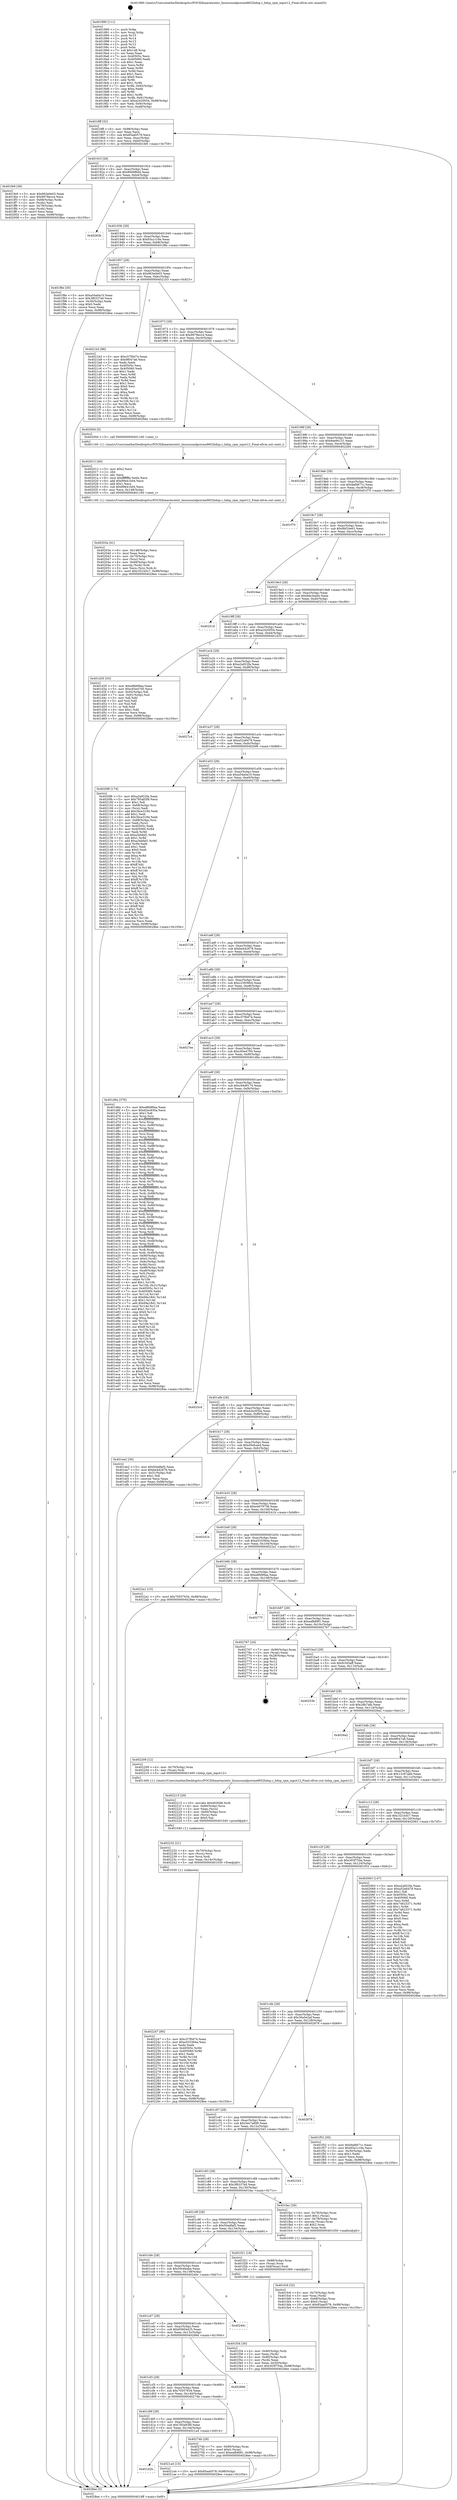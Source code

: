 digraph "0x401890" {
  label = "0x401890 (/mnt/c/Users/mathe/Desktop/tcc/POCII/binaries/extr_linuxsoundpcirme9652hdsp.c_hdsp_rpm_input12_Final-ollvm.out::main(0))"
  labelloc = "t"
  node[shape=record]

  Entry [label="",width=0.3,height=0.3,shape=circle,fillcolor=black,style=filled]
  "0x4018ff" [label="{
     0x4018ff [32]\l
     | [instrs]\l
     &nbsp;&nbsp;0x4018ff \<+6\>: mov -0x98(%rbp),%eax\l
     &nbsp;&nbsp;0x401905 \<+2\>: mov %eax,%ecx\l
     &nbsp;&nbsp;0x401907 \<+6\>: sub $0x85aa0578,%ecx\l
     &nbsp;&nbsp;0x40190d \<+6\>: mov %eax,-0xac(%rbp)\l
     &nbsp;&nbsp;0x401913 \<+6\>: mov %ecx,-0xb0(%rbp)\l
     &nbsp;&nbsp;0x401919 \<+6\>: je 0000000000401fe9 \<main+0x759\>\l
  }"]
  "0x401fe9" [label="{
     0x401fe9 [36]\l
     | [instrs]\l
     &nbsp;&nbsp;0x401fe9 \<+5\>: mov $0x963e0e03,%eax\l
     &nbsp;&nbsp;0x401fee \<+5\>: mov $0x9978ecc4,%ecx\l
     &nbsp;&nbsp;0x401ff3 \<+4\>: mov -0x68(%rbp),%rdx\l
     &nbsp;&nbsp;0x401ff7 \<+2\>: mov (%rdx),%esi\l
     &nbsp;&nbsp;0x401ff9 \<+4\>: mov -0x78(%rbp),%rdx\l
     &nbsp;&nbsp;0x401ffd \<+2\>: cmp (%rdx),%esi\l
     &nbsp;&nbsp;0x401fff \<+3\>: cmovl %ecx,%eax\l
     &nbsp;&nbsp;0x402002 \<+6\>: mov %eax,-0x98(%rbp)\l
     &nbsp;&nbsp;0x402008 \<+5\>: jmp 00000000004028ee \<main+0x105e\>\l
  }"]
  "0x40191f" [label="{
     0x40191f [28]\l
     | [instrs]\l
     &nbsp;&nbsp;0x40191f \<+5\>: jmp 0000000000401924 \<main+0x94\>\l
     &nbsp;&nbsp;0x401924 \<+6\>: mov -0xac(%rbp),%eax\l
     &nbsp;&nbsp;0x40192a \<+5\>: sub $0x8949f6d4,%eax\l
     &nbsp;&nbsp;0x40192f \<+6\>: mov %eax,-0xb4(%rbp)\l
     &nbsp;&nbsp;0x401935 \<+6\>: je 000000000040283b \<main+0xfab\>\l
  }"]
  Exit [label="",width=0.3,height=0.3,shape=circle,fillcolor=black,style=filled,peripheries=2]
  "0x40283b" [label="{
     0x40283b\l
  }", style=dashed]
  "0x40193b" [label="{
     0x40193b [28]\l
     | [instrs]\l
     &nbsp;&nbsp;0x40193b \<+5\>: jmp 0000000000401940 \<main+0xb0\>\l
     &nbsp;&nbsp;0x401940 \<+6\>: mov -0xac(%rbp),%eax\l
     &nbsp;&nbsp;0x401946 \<+5\>: sub $0x93a1c16e,%eax\l
     &nbsp;&nbsp;0x40194b \<+6\>: mov %eax,-0xb8(%rbp)\l
     &nbsp;&nbsp;0x401951 \<+6\>: je 0000000000401f8e \<main+0x6fe\>\l
  }"]
  "0x402247" [label="{
     0x402247 [90]\l
     | [instrs]\l
     &nbsp;&nbsp;0x402247 \<+5\>: mov $0xc57f0d74,%eax\l
     &nbsp;&nbsp;0x40224c \<+5\>: mov $0xe533364a,%esi\l
     &nbsp;&nbsp;0x402251 \<+2\>: xor %edx,%edx\l
     &nbsp;&nbsp;0x402253 \<+8\>: mov 0x40505c,%r8d\l
     &nbsp;&nbsp;0x40225b \<+8\>: mov 0x405060,%r9d\l
     &nbsp;&nbsp;0x402263 \<+3\>: sub $0x1,%edx\l
     &nbsp;&nbsp;0x402266 \<+3\>: mov %r8d,%r10d\l
     &nbsp;&nbsp;0x402269 \<+3\>: add %edx,%r10d\l
     &nbsp;&nbsp;0x40226c \<+4\>: imul %r10d,%r8d\l
     &nbsp;&nbsp;0x402270 \<+4\>: and $0x1,%r8d\l
     &nbsp;&nbsp;0x402274 \<+4\>: cmp $0x0,%r8d\l
     &nbsp;&nbsp;0x402278 \<+4\>: sete %r11b\l
     &nbsp;&nbsp;0x40227c \<+4\>: cmp $0xa,%r9d\l
     &nbsp;&nbsp;0x402280 \<+3\>: setl %bl\l
     &nbsp;&nbsp;0x402283 \<+3\>: mov %r11b,%r14b\l
     &nbsp;&nbsp;0x402286 \<+3\>: and %bl,%r14b\l
     &nbsp;&nbsp;0x402289 \<+3\>: xor %bl,%r11b\l
     &nbsp;&nbsp;0x40228c \<+3\>: or %r11b,%r14b\l
     &nbsp;&nbsp;0x40228f \<+4\>: test $0x1,%r14b\l
     &nbsp;&nbsp;0x402293 \<+3\>: cmovne %esi,%eax\l
     &nbsp;&nbsp;0x402296 \<+6\>: mov %eax,-0x98(%rbp)\l
     &nbsp;&nbsp;0x40229c \<+5\>: jmp 00000000004028ee \<main+0x105e\>\l
  }"]
  "0x401f8e" [label="{
     0x401f8e [30]\l
     | [instrs]\l
     &nbsp;&nbsp;0x401f8e \<+5\>: mov $0xa54a0a10,%eax\l
     &nbsp;&nbsp;0x401f93 \<+5\>: mov $0x3f6337a0,%ecx\l
     &nbsp;&nbsp;0x401f98 \<+3\>: mov -0x30(%rbp),%edx\l
     &nbsp;&nbsp;0x401f9b \<+3\>: cmp $0x0,%edx\l
     &nbsp;&nbsp;0x401f9e \<+3\>: cmove %ecx,%eax\l
     &nbsp;&nbsp;0x401fa1 \<+6\>: mov %eax,-0x98(%rbp)\l
     &nbsp;&nbsp;0x401fa7 \<+5\>: jmp 00000000004028ee \<main+0x105e\>\l
  }"]
  "0x401957" [label="{
     0x401957 [28]\l
     | [instrs]\l
     &nbsp;&nbsp;0x401957 \<+5\>: jmp 000000000040195c \<main+0xcc\>\l
     &nbsp;&nbsp;0x40195c \<+6\>: mov -0xac(%rbp),%eax\l
     &nbsp;&nbsp;0x401962 \<+5\>: sub $0x963e0e03,%eax\l
     &nbsp;&nbsp;0x401967 \<+6\>: mov %eax,-0xbc(%rbp)\l
     &nbsp;&nbsp;0x40196d \<+6\>: je 00000000004021b3 \<main+0x923\>\l
  }"]
  "0x402232" [label="{
     0x402232 [21]\l
     | [instrs]\l
     &nbsp;&nbsp;0x402232 \<+4\>: mov -0x70(%rbp),%rcx\l
     &nbsp;&nbsp;0x402236 \<+3\>: mov (%rcx),%rcx\l
     &nbsp;&nbsp;0x402239 \<+3\>: mov %rcx,%rdi\l
     &nbsp;&nbsp;0x40223c \<+6\>: mov %eax,-0x14c(%rbp)\l
     &nbsp;&nbsp;0x402242 \<+5\>: call 0000000000401030 \<free@plt\>\l
     | [calls]\l
     &nbsp;&nbsp;0x401030 \{1\} (unknown)\l
  }"]
  "0x4021b3" [label="{
     0x4021b3 [86]\l
     | [instrs]\l
     &nbsp;&nbsp;0x4021b3 \<+5\>: mov $0xc57f0d74,%eax\l
     &nbsp;&nbsp;0x4021b8 \<+5\>: mov $0x9f047a6,%ecx\l
     &nbsp;&nbsp;0x4021bd \<+2\>: xor %edx,%edx\l
     &nbsp;&nbsp;0x4021bf \<+7\>: mov 0x40505c,%esi\l
     &nbsp;&nbsp;0x4021c6 \<+7\>: mov 0x405060,%edi\l
     &nbsp;&nbsp;0x4021cd \<+3\>: sub $0x1,%edx\l
     &nbsp;&nbsp;0x4021d0 \<+3\>: mov %esi,%r8d\l
     &nbsp;&nbsp;0x4021d3 \<+3\>: add %edx,%r8d\l
     &nbsp;&nbsp;0x4021d6 \<+4\>: imul %r8d,%esi\l
     &nbsp;&nbsp;0x4021da \<+3\>: and $0x1,%esi\l
     &nbsp;&nbsp;0x4021dd \<+3\>: cmp $0x0,%esi\l
     &nbsp;&nbsp;0x4021e0 \<+4\>: sete %r9b\l
     &nbsp;&nbsp;0x4021e4 \<+3\>: cmp $0xa,%edi\l
     &nbsp;&nbsp;0x4021e7 \<+4\>: setl %r10b\l
     &nbsp;&nbsp;0x4021eb \<+3\>: mov %r9b,%r11b\l
     &nbsp;&nbsp;0x4021ee \<+3\>: and %r10b,%r11b\l
     &nbsp;&nbsp;0x4021f1 \<+3\>: xor %r10b,%r9b\l
     &nbsp;&nbsp;0x4021f4 \<+3\>: or %r9b,%r11b\l
     &nbsp;&nbsp;0x4021f7 \<+4\>: test $0x1,%r11b\l
     &nbsp;&nbsp;0x4021fb \<+3\>: cmovne %ecx,%eax\l
     &nbsp;&nbsp;0x4021fe \<+6\>: mov %eax,-0x98(%rbp)\l
     &nbsp;&nbsp;0x402204 \<+5\>: jmp 00000000004028ee \<main+0x105e\>\l
  }"]
  "0x401973" [label="{
     0x401973 [28]\l
     | [instrs]\l
     &nbsp;&nbsp;0x401973 \<+5\>: jmp 0000000000401978 \<main+0xe8\>\l
     &nbsp;&nbsp;0x401978 \<+6\>: mov -0xac(%rbp),%eax\l
     &nbsp;&nbsp;0x40197e \<+5\>: sub $0x9978ecc4,%eax\l
     &nbsp;&nbsp;0x401983 \<+6\>: mov %eax,-0xc0(%rbp)\l
     &nbsp;&nbsp;0x401989 \<+6\>: je 000000000040200d \<main+0x77d\>\l
  }"]
  "0x402215" [label="{
     0x402215 [29]\l
     | [instrs]\l
     &nbsp;&nbsp;0x402215 \<+10\>: movabs $0x4030d6,%rdi\l
     &nbsp;&nbsp;0x40221f \<+4\>: mov -0x60(%rbp),%rcx\l
     &nbsp;&nbsp;0x402223 \<+2\>: mov %eax,(%rcx)\l
     &nbsp;&nbsp;0x402225 \<+4\>: mov -0x60(%rbp),%rcx\l
     &nbsp;&nbsp;0x402229 \<+2\>: mov (%rcx),%esi\l
     &nbsp;&nbsp;0x40222b \<+2\>: mov $0x0,%al\l
     &nbsp;&nbsp;0x40222d \<+5\>: call 0000000000401040 \<printf@plt\>\l
     | [calls]\l
     &nbsp;&nbsp;0x401040 \{1\} (unknown)\l
  }"]
  "0x40200d" [label="{
     0x40200d [5]\l
     | [instrs]\l
     &nbsp;&nbsp;0x40200d \<+5\>: call 0000000000401160 \<next_i\>\l
     | [calls]\l
     &nbsp;&nbsp;0x401160 \{1\} (/mnt/c/Users/mathe/Desktop/tcc/POCII/binaries/extr_linuxsoundpcirme9652hdsp.c_hdsp_rpm_input12_Final-ollvm.out::next_i)\l
  }"]
  "0x40198f" [label="{
     0x40198f [28]\l
     | [instrs]\l
     &nbsp;&nbsp;0x40198f \<+5\>: jmp 0000000000401994 \<main+0x104\>\l
     &nbsp;&nbsp;0x401994 \<+6\>: mov -0xac(%rbp),%eax\l
     &nbsp;&nbsp;0x40199a \<+5\>: sub $0x9ae94131,%eax\l
     &nbsp;&nbsp;0x40199f \<+6\>: mov %eax,-0xc4(%rbp)\l
     &nbsp;&nbsp;0x4019a5 \<+6\>: je 00000000004022b0 \<main+0xa20\>\l
  }"]
  "0x401d2b" [label="{
     0x401d2b\l
  }", style=dashed]
  "0x4022b0" [label="{
     0x4022b0\l
  }", style=dashed]
  "0x4019ab" [label="{
     0x4019ab [28]\l
     | [instrs]\l
     &nbsp;&nbsp;0x4019ab \<+5\>: jmp 00000000004019b0 \<main+0x120\>\l
     &nbsp;&nbsp;0x4019b0 \<+6\>: mov -0xac(%rbp),%eax\l
     &nbsp;&nbsp;0x4019b6 \<+5\>: sub $0x9afd671c,%eax\l
     &nbsp;&nbsp;0x4019bb \<+6\>: mov %eax,-0xc8(%rbp)\l
     &nbsp;&nbsp;0x4019c1 \<+6\>: je 0000000000401f70 \<main+0x6e0\>\l
  }"]
  "0x4021a4" [label="{
     0x4021a4 [15]\l
     | [instrs]\l
     &nbsp;&nbsp;0x4021a4 \<+10\>: movl $0x85aa0578,-0x98(%rbp)\l
     &nbsp;&nbsp;0x4021ae \<+5\>: jmp 00000000004028ee \<main+0x105e\>\l
  }"]
  "0x401f70" [label="{
     0x401f70\l
  }", style=dashed]
  "0x4019c7" [label="{
     0x4019c7 [28]\l
     | [instrs]\l
     &nbsp;&nbsp;0x4019c7 \<+5\>: jmp 00000000004019cc \<main+0x13c\>\l
     &nbsp;&nbsp;0x4019cc \<+6\>: mov -0xac(%rbp),%eax\l
     &nbsp;&nbsp;0x4019d2 \<+5\>: sub $0x9bf1be61,%eax\l
     &nbsp;&nbsp;0x4019d7 \<+6\>: mov %eax,-0xcc(%rbp)\l
     &nbsp;&nbsp;0x4019dd \<+6\>: je 00000000004024ae \<main+0xc1e\>\l
  }"]
  "0x401d0f" [label="{
     0x401d0f [28]\l
     | [instrs]\l
     &nbsp;&nbsp;0x401d0f \<+5\>: jmp 0000000000401d14 \<main+0x484\>\l
     &nbsp;&nbsp;0x401d14 \<+6\>: mov -0xac(%rbp),%eax\l
     &nbsp;&nbsp;0x401d1a \<+5\>: sub $0x785a83f9,%eax\l
     &nbsp;&nbsp;0x401d1f \<+6\>: mov %eax,-0x144(%rbp)\l
     &nbsp;&nbsp;0x401d25 \<+6\>: je 00000000004021a4 \<main+0x914\>\l
  }"]
  "0x4024ae" [label="{
     0x4024ae\l
  }", style=dashed]
  "0x4019e3" [label="{
     0x4019e3 [28]\l
     | [instrs]\l
     &nbsp;&nbsp;0x4019e3 \<+5\>: jmp 00000000004019e8 \<main+0x158\>\l
     &nbsp;&nbsp;0x4019e8 \<+6\>: mov -0xac(%rbp),%eax\l
     &nbsp;&nbsp;0x4019ee \<+5\>: sub $0x9de3ea0e,%eax\l
     &nbsp;&nbsp;0x4019f3 \<+6\>: mov %eax,-0xd0(%rbp)\l
     &nbsp;&nbsp;0x4019f9 \<+6\>: je 000000000040251d \<main+0xc8d\>\l
  }"]
  "0x40274b" [label="{
     0x40274b [28]\l
     | [instrs]\l
     &nbsp;&nbsp;0x40274b \<+7\>: mov -0x90(%rbp),%rax\l
     &nbsp;&nbsp;0x402752 \<+6\>: movl $0x0,(%rax)\l
     &nbsp;&nbsp;0x402758 \<+10\>: movl $0xeafb89f1,-0x98(%rbp)\l
     &nbsp;&nbsp;0x402762 \<+5\>: jmp 00000000004028ee \<main+0x105e\>\l
  }"]
  "0x40251d" [label="{
     0x40251d\l
  }", style=dashed]
  "0x4019ff" [label="{
     0x4019ff [28]\l
     | [instrs]\l
     &nbsp;&nbsp;0x4019ff \<+5\>: jmp 0000000000401a04 \<main+0x174\>\l
     &nbsp;&nbsp;0x401a04 \<+6\>: mov -0xac(%rbp),%eax\l
     &nbsp;&nbsp;0x401a0a \<+5\>: sub $0xa2420054,%eax\l
     &nbsp;&nbsp;0x401a0f \<+6\>: mov %eax,-0xd4(%rbp)\l
     &nbsp;&nbsp;0x401a15 \<+6\>: je 0000000000401d35 \<main+0x4a5\>\l
  }"]
  "0x401cf3" [label="{
     0x401cf3 [28]\l
     | [instrs]\l
     &nbsp;&nbsp;0x401cf3 \<+5\>: jmp 0000000000401cf8 \<main+0x468\>\l
     &nbsp;&nbsp;0x401cf8 \<+6\>: mov -0xac(%rbp),%eax\l
     &nbsp;&nbsp;0x401cfe \<+5\>: sub $0x70557634,%eax\l
     &nbsp;&nbsp;0x401d03 \<+6\>: mov %eax,-0x140(%rbp)\l
     &nbsp;&nbsp;0x401d09 \<+6\>: je 000000000040274b \<main+0xebb\>\l
  }"]
  "0x401d35" [label="{
     0x401d35 [53]\l
     | [instrs]\l
     &nbsp;&nbsp;0x401d35 \<+5\>: mov $0xe8fd99aa,%eax\l
     &nbsp;&nbsp;0x401d3a \<+5\>: mov $0xc65e4700,%ecx\l
     &nbsp;&nbsp;0x401d3f \<+6\>: mov -0x92(%rbp),%dl\l
     &nbsp;&nbsp;0x401d45 \<+7\>: mov -0x91(%rbp),%sil\l
     &nbsp;&nbsp;0x401d4c \<+3\>: mov %dl,%dil\l
     &nbsp;&nbsp;0x401d4f \<+3\>: and %sil,%dil\l
     &nbsp;&nbsp;0x401d52 \<+3\>: xor %sil,%dl\l
     &nbsp;&nbsp;0x401d55 \<+3\>: or %dl,%dil\l
     &nbsp;&nbsp;0x401d58 \<+4\>: test $0x1,%dil\l
     &nbsp;&nbsp;0x401d5c \<+3\>: cmovne %ecx,%eax\l
     &nbsp;&nbsp;0x401d5f \<+6\>: mov %eax,-0x98(%rbp)\l
     &nbsp;&nbsp;0x401d65 \<+5\>: jmp 00000000004028ee \<main+0x105e\>\l
  }"]
  "0x401a1b" [label="{
     0x401a1b [28]\l
     | [instrs]\l
     &nbsp;&nbsp;0x401a1b \<+5\>: jmp 0000000000401a20 \<main+0x190\>\l
     &nbsp;&nbsp;0x401a20 \<+6\>: mov -0xac(%rbp),%eax\l
     &nbsp;&nbsp;0x401a26 \<+5\>: sub $0xa2a922fa,%eax\l
     &nbsp;&nbsp;0x401a2b \<+6\>: mov %eax,-0xd8(%rbp)\l
     &nbsp;&nbsp;0x401a31 \<+6\>: je 00000000004027c4 \<main+0xf34\>\l
  }"]
  "0x4028ee" [label="{
     0x4028ee [5]\l
     | [instrs]\l
     &nbsp;&nbsp;0x4028ee \<+5\>: jmp 00000000004018ff \<main+0x6f\>\l
  }"]
  "0x401890" [label="{
     0x401890 [111]\l
     | [instrs]\l
     &nbsp;&nbsp;0x401890 \<+1\>: push %rbp\l
     &nbsp;&nbsp;0x401891 \<+3\>: mov %rsp,%rbp\l
     &nbsp;&nbsp;0x401894 \<+2\>: push %r15\l
     &nbsp;&nbsp;0x401896 \<+2\>: push %r14\l
     &nbsp;&nbsp;0x401898 \<+2\>: push %r13\l
     &nbsp;&nbsp;0x40189a \<+2\>: push %r12\l
     &nbsp;&nbsp;0x40189c \<+1\>: push %rbx\l
     &nbsp;&nbsp;0x40189d \<+7\>: sub $0x148,%rsp\l
     &nbsp;&nbsp;0x4018a4 \<+2\>: xor %eax,%eax\l
     &nbsp;&nbsp;0x4018a6 \<+7\>: mov 0x40505c,%ecx\l
     &nbsp;&nbsp;0x4018ad \<+7\>: mov 0x405060,%edx\l
     &nbsp;&nbsp;0x4018b4 \<+3\>: sub $0x1,%eax\l
     &nbsp;&nbsp;0x4018b7 \<+3\>: mov %ecx,%r8d\l
     &nbsp;&nbsp;0x4018ba \<+3\>: add %eax,%r8d\l
     &nbsp;&nbsp;0x4018bd \<+4\>: imul %r8d,%ecx\l
     &nbsp;&nbsp;0x4018c1 \<+3\>: and $0x1,%ecx\l
     &nbsp;&nbsp;0x4018c4 \<+3\>: cmp $0x0,%ecx\l
     &nbsp;&nbsp;0x4018c7 \<+4\>: sete %r9b\l
     &nbsp;&nbsp;0x4018cb \<+4\>: and $0x1,%r9b\l
     &nbsp;&nbsp;0x4018cf \<+7\>: mov %r9b,-0x92(%rbp)\l
     &nbsp;&nbsp;0x4018d6 \<+3\>: cmp $0xa,%edx\l
     &nbsp;&nbsp;0x4018d9 \<+4\>: setl %r9b\l
     &nbsp;&nbsp;0x4018dd \<+4\>: and $0x1,%r9b\l
     &nbsp;&nbsp;0x4018e1 \<+7\>: mov %r9b,-0x91(%rbp)\l
     &nbsp;&nbsp;0x4018e8 \<+10\>: movl $0xa2420054,-0x98(%rbp)\l
     &nbsp;&nbsp;0x4018f2 \<+6\>: mov %edi,-0x9c(%rbp)\l
     &nbsp;&nbsp;0x4018f8 \<+7\>: mov %rsi,-0xa8(%rbp)\l
  }"]
  "0x40289d" [label="{
     0x40289d\l
  }", style=dashed]
  "0x4027c4" [label="{
     0x4027c4\l
  }", style=dashed]
  "0x401a37" [label="{
     0x401a37 [28]\l
     | [instrs]\l
     &nbsp;&nbsp;0x401a37 \<+5\>: jmp 0000000000401a3c \<main+0x1ac\>\l
     &nbsp;&nbsp;0x401a3c \<+6\>: mov -0xac(%rbp),%eax\l
     &nbsp;&nbsp;0x401a42 \<+5\>: sub $0xa52e6478,%eax\l
     &nbsp;&nbsp;0x401a47 \<+6\>: mov %eax,-0xdc(%rbp)\l
     &nbsp;&nbsp;0x401a4d \<+6\>: je 00000000004020f6 \<main+0x866\>\l
  }"]
  "0x401cd7" [label="{
     0x401cd7 [28]\l
     | [instrs]\l
     &nbsp;&nbsp;0x401cd7 \<+5\>: jmp 0000000000401cdc \<main+0x44c\>\l
     &nbsp;&nbsp;0x401cdc \<+6\>: mov -0xac(%rbp),%eax\l
     &nbsp;&nbsp;0x401ce2 \<+5\>: sub $0x65604425,%eax\l
     &nbsp;&nbsp;0x401ce7 \<+6\>: mov %eax,-0x13c(%rbp)\l
     &nbsp;&nbsp;0x401ced \<+6\>: je 000000000040289d \<main+0x100d\>\l
  }"]
  "0x4020f6" [label="{
     0x4020f6 [174]\l
     | [instrs]\l
     &nbsp;&nbsp;0x4020f6 \<+5\>: mov $0xa2a922fa,%eax\l
     &nbsp;&nbsp;0x4020fb \<+5\>: mov $0x785a83f9,%ecx\l
     &nbsp;&nbsp;0x402100 \<+2\>: mov $0x1,%dl\l
     &nbsp;&nbsp;0x402102 \<+4\>: mov -0x68(%rbp),%rsi\l
     &nbsp;&nbsp;0x402106 \<+2\>: mov (%rsi),%edi\l
     &nbsp;&nbsp;0x402108 \<+6\>: add $0x3bce3184,%edi\l
     &nbsp;&nbsp;0x40210e \<+3\>: add $0x1,%edi\l
     &nbsp;&nbsp;0x402111 \<+6\>: sub $0x3bce3184,%edi\l
     &nbsp;&nbsp;0x402117 \<+4\>: mov -0x68(%rbp),%rsi\l
     &nbsp;&nbsp;0x40211b \<+2\>: mov %edi,(%rsi)\l
     &nbsp;&nbsp;0x40211d \<+7\>: mov 0x40505c,%edi\l
     &nbsp;&nbsp;0x402124 \<+8\>: mov 0x405060,%r8d\l
     &nbsp;&nbsp;0x40212c \<+3\>: mov %edi,%r9d\l
     &nbsp;&nbsp;0x40212f \<+7\>: sub $0xa3ebfaf1,%r9d\l
     &nbsp;&nbsp;0x402136 \<+4\>: sub $0x1,%r9d\l
     &nbsp;&nbsp;0x40213a \<+7\>: add $0xa3ebfaf1,%r9d\l
     &nbsp;&nbsp;0x402141 \<+4\>: imul %r9d,%edi\l
     &nbsp;&nbsp;0x402145 \<+3\>: and $0x1,%edi\l
     &nbsp;&nbsp;0x402148 \<+3\>: cmp $0x0,%edi\l
     &nbsp;&nbsp;0x40214b \<+4\>: sete %r10b\l
     &nbsp;&nbsp;0x40214f \<+4\>: cmp $0xa,%r8d\l
     &nbsp;&nbsp;0x402153 \<+4\>: setl %r11b\l
     &nbsp;&nbsp;0x402157 \<+3\>: mov %r10b,%bl\l
     &nbsp;&nbsp;0x40215a \<+3\>: xor $0xff,%bl\l
     &nbsp;&nbsp;0x40215d \<+3\>: mov %r11b,%r14b\l
     &nbsp;&nbsp;0x402160 \<+4\>: xor $0xff,%r14b\l
     &nbsp;&nbsp;0x402164 \<+3\>: xor $0x1,%dl\l
     &nbsp;&nbsp;0x402167 \<+3\>: mov %bl,%r15b\l
     &nbsp;&nbsp;0x40216a \<+4\>: and $0xff,%r15b\l
     &nbsp;&nbsp;0x40216e \<+3\>: and %dl,%r10b\l
     &nbsp;&nbsp;0x402171 \<+3\>: mov %r14b,%r12b\l
     &nbsp;&nbsp;0x402174 \<+4\>: and $0xff,%r12b\l
     &nbsp;&nbsp;0x402178 \<+3\>: and %dl,%r11b\l
     &nbsp;&nbsp;0x40217b \<+3\>: or %r10b,%r15b\l
     &nbsp;&nbsp;0x40217e \<+3\>: or %r11b,%r12b\l
     &nbsp;&nbsp;0x402181 \<+3\>: xor %r12b,%r15b\l
     &nbsp;&nbsp;0x402184 \<+3\>: or %r14b,%bl\l
     &nbsp;&nbsp;0x402187 \<+3\>: xor $0xff,%bl\l
     &nbsp;&nbsp;0x40218a \<+3\>: or $0x1,%dl\l
     &nbsp;&nbsp;0x40218d \<+2\>: and %dl,%bl\l
     &nbsp;&nbsp;0x40218f \<+3\>: or %bl,%r15b\l
     &nbsp;&nbsp;0x402192 \<+4\>: test $0x1,%r15b\l
     &nbsp;&nbsp;0x402196 \<+3\>: cmovne %ecx,%eax\l
     &nbsp;&nbsp;0x402199 \<+6\>: mov %eax,-0x98(%rbp)\l
     &nbsp;&nbsp;0x40219f \<+5\>: jmp 00000000004028ee \<main+0x105e\>\l
  }"]
  "0x401a53" [label="{
     0x401a53 [28]\l
     | [instrs]\l
     &nbsp;&nbsp;0x401a53 \<+5\>: jmp 0000000000401a58 \<main+0x1c8\>\l
     &nbsp;&nbsp;0x401a58 \<+6\>: mov -0xac(%rbp),%eax\l
     &nbsp;&nbsp;0x401a5e \<+5\>: sub $0xa54a0a10,%eax\l
     &nbsp;&nbsp;0x401a63 \<+6\>: mov %eax,-0xe0(%rbp)\l
     &nbsp;&nbsp;0x401a69 \<+6\>: je 0000000000402728 \<main+0xe98\>\l
  }"]
  "0x40240c" [label="{
     0x40240c\l
  }", style=dashed]
  "0x402728" [label="{
     0x402728\l
  }", style=dashed]
  "0x401a6f" [label="{
     0x401a6f [28]\l
     | [instrs]\l
     &nbsp;&nbsp;0x401a6f \<+5\>: jmp 0000000000401a74 \<main+0x1e4\>\l
     &nbsp;&nbsp;0x401a74 \<+6\>: mov -0xac(%rbp),%eax\l
     &nbsp;&nbsp;0x401a7a \<+5\>: sub $0xbe442678,%eax\l
     &nbsp;&nbsp;0x401a7f \<+6\>: mov %eax,-0xe4(%rbp)\l
     &nbsp;&nbsp;0x401a85 \<+6\>: je 0000000000401f00 \<main+0x670\>\l
  }"]
  "0x40203a" [label="{
     0x40203a [41]\l
     | [instrs]\l
     &nbsp;&nbsp;0x40203a \<+6\>: mov -0x148(%rbp),%ecx\l
     &nbsp;&nbsp;0x402040 \<+3\>: imul %eax,%ecx\l
     &nbsp;&nbsp;0x402043 \<+4\>: mov -0x70(%rbp),%rsi\l
     &nbsp;&nbsp;0x402047 \<+3\>: mov (%rsi),%rsi\l
     &nbsp;&nbsp;0x40204a \<+4\>: mov -0x68(%rbp),%rdi\l
     &nbsp;&nbsp;0x40204e \<+3\>: movslq (%rdi),%rdi\l
     &nbsp;&nbsp;0x402051 \<+3\>: mov %ecx,(%rsi,%rdi,4)\l
     &nbsp;&nbsp;0x402054 \<+10\>: movl $0x1f21b5c7,-0x98(%rbp)\l
     &nbsp;&nbsp;0x40205e \<+5\>: jmp 00000000004028ee \<main+0x105e\>\l
  }"]
  "0x401f00" [label="{
     0x401f00\l
  }", style=dashed]
  "0x401a8b" [label="{
     0x401a8b [28]\l
     | [instrs]\l
     &nbsp;&nbsp;0x401a8b \<+5\>: jmp 0000000000401a90 \<main+0x200\>\l
     &nbsp;&nbsp;0x401a90 \<+6\>: mov -0xac(%rbp),%eax\l
     &nbsp;&nbsp;0x401a96 \<+5\>: sub $0xc23936b4,%eax\l
     &nbsp;&nbsp;0x401a9b \<+6\>: mov %eax,-0xe8(%rbp)\l
     &nbsp;&nbsp;0x401aa1 \<+6\>: je 00000000004026db \<main+0xe4b\>\l
  }"]
  "0x402012" [label="{
     0x402012 [40]\l
     | [instrs]\l
     &nbsp;&nbsp;0x402012 \<+5\>: mov $0x2,%ecx\l
     &nbsp;&nbsp;0x402017 \<+1\>: cltd\l
     &nbsp;&nbsp;0x402018 \<+2\>: idiv %ecx\l
     &nbsp;&nbsp;0x40201a \<+6\>: imul $0xfffffffe,%edx,%ecx\l
     &nbsp;&nbsp;0x402020 \<+6\>: add $0x99e41b04,%ecx\l
     &nbsp;&nbsp;0x402026 \<+3\>: add $0x1,%ecx\l
     &nbsp;&nbsp;0x402029 \<+6\>: sub $0x99e41b04,%ecx\l
     &nbsp;&nbsp;0x40202f \<+6\>: mov %ecx,-0x148(%rbp)\l
     &nbsp;&nbsp;0x402035 \<+5\>: call 0000000000401160 \<next_i\>\l
     | [calls]\l
     &nbsp;&nbsp;0x401160 \{1\} (/mnt/c/Users/mathe/Desktop/tcc/POCII/binaries/extr_linuxsoundpcirme9652hdsp.c_hdsp_rpm_input12_Final-ollvm.out::next_i)\l
  }"]
  "0x4026db" [label="{
     0x4026db\l
  }", style=dashed]
  "0x401aa7" [label="{
     0x401aa7 [28]\l
     | [instrs]\l
     &nbsp;&nbsp;0x401aa7 \<+5\>: jmp 0000000000401aac \<main+0x21c\>\l
     &nbsp;&nbsp;0x401aac \<+6\>: mov -0xac(%rbp),%eax\l
     &nbsp;&nbsp;0x401ab2 \<+5\>: sub $0xc57f0d74,%eax\l
     &nbsp;&nbsp;0x401ab7 \<+6\>: mov %eax,-0xec(%rbp)\l
     &nbsp;&nbsp;0x401abd \<+6\>: je 00000000004027ee \<main+0xf5e\>\l
  }"]
  "0x401fc9" [label="{
     0x401fc9 [32]\l
     | [instrs]\l
     &nbsp;&nbsp;0x401fc9 \<+4\>: mov -0x70(%rbp),%rdi\l
     &nbsp;&nbsp;0x401fcd \<+3\>: mov %rax,(%rdi)\l
     &nbsp;&nbsp;0x401fd0 \<+4\>: mov -0x68(%rbp),%rax\l
     &nbsp;&nbsp;0x401fd4 \<+6\>: movl $0x0,(%rax)\l
     &nbsp;&nbsp;0x401fda \<+10\>: movl $0x85aa0578,-0x98(%rbp)\l
     &nbsp;&nbsp;0x401fe4 \<+5\>: jmp 00000000004028ee \<main+0x105e\>\l
  }"]
  "0x4027ee" [label="{
     0x4027ee\l
  }", style=dashed]
  "0x401ac3" [label="{
     0x401ac3 [28]\l
     | [instrs]\l
     &nbsp;&nbsp;0x401ac3 \<+5\>: jmp 0000000000401ac8 \<main+0x238\>\l
     &nbsp;&nbsp;0x401ac8 \<+6\>: mov -0xac(%rbp),%eax\l
     &nbsp;&nbsp;0x401ace \<+5\>: sub $0xc65e4700,%eax\l
     &nbsp;&nbsp;0x401ad3 \<+6\>: mov %eax,-0xf0(%rbp)\l
     &nbsp;&nbsp;0x401ad9 \<+6\>: je 0000000000401d6a \<main+0x4da\>\l
  }"]
  "0x401f34" [label="{
     0x401f34 [30]\l
     | [instrs]\l
     &nbsp;&nbsp;0x401f34 \<+4\>: mov -0x80(%rbp),%rdi\l
     &nbsp;&nbsp;0x401f38 \<+2\>: mov %eax,(%rdi)\l
     &nbsp;&nbsp;0x401f3a \<+4\>: mov -0x80(%rbp),%rdi\l
     &nbsp;&nbsp;0x401f3e \<+2\>: mov (%rdi),%eax\l
     &nbsp;&nbsp;0x401f40 \<+3\>: mov %eax,-0x30(%rbp)\l
     &nbsp;&nbsp;0x401f43 \<+10\>: movl $0x303f754a,-0x98(%rbp)\l
     &nbsp;&nbsp;0x401f4d \<+5\>: jmp 00000000004028ee \<main+0x105e\>\l
  }"]
  "0x401d6a" [label="{
     0x401d6a [376]\l
     | [instrs]\l
     &nbsp;&nbsp;0x401d6a \<+5\>: mov $0xe8fd99aa,%eax\l
     &nbsp;&nbsp;0x401d6f \<+5\>: mov $0xd2ec930a,%ecx\l
     &nbsp;&nbsp;0x401d74 \<+2\>: mov $0x1,%dl\l
     &nbsp;&nbsp;0x401d76 \<+3\>: mov %rsp,%rsi\l
     &nbsp;&nbsp;0x401d79 \<+4\>: add $0xfffffffffffffff0,%rsi\l
     &nbsp;&nbsp;0x401d7d \<+3\>: mov %rsi,%rsp\l
     &nbsp;&nbsp;0x401d80 \<+7\>: mov %rsi,-0x90(%rbp)\l
     &nbsp;&nbsp;0x401d87 \<+3\>: mov %rsp,%rsi\l
     &nbsp;&nbsp;0x401d8a \<+4\>: add $0xfffffffffffffff0,%rsi\l
     &nbsp;&nbsp;0x401d8e \<+3\>: mov %rsi,%rsp\l
     &nbsp;&nbsp;0x401d91 \<+3\>: mov %rsp,%rdi\l
     &nbsp;&nbsp;0x401d94 \<+4\>: add $0xfffffffffffffff0,%rdi\l
     &nbsp;&nbsp;0x401d98 \<+3\>: mov %rdi,%rsp\l
     &nbsp;&nbsp;0x401d9b \<+7\>: mov %rdi,-0x88(%rbp)\l
     &nbsp;&nbsp;0x401da2 \<+3\>: mov %rsp,%rdi\l
     &nbsp;&nbsp;0x401da5 \<+4\>: add $0xfffffffffffffff0,%rdi\l
     &nbsp;&nbsp;0x401da9 \<+3\>: mov %rdi,%rsp\l
     &nbsp;&nbsp;0x401dac \<+4\>: mov %rdi,-0x80(%rbp)\l
     &nbsp;&nbsp;0x401db0 \<+3\>: mov %rsp,%rdi\l
     &nbsp;&nbsp;0x401db3 \<+4\>: add $0xfffffffffffffff0,%rdi\l
     &nbsp;&nbsp;0x401db7 \<+3\>: mov %rdi,%rsp\l
     &nbsp;&nbsp;0x401dba \<+4\>: mov %rdi,-0x78(%rbp)\l
     &nbsp;&nbsp;0x401dbe \<+3\>: mov %rsp,%rdi\l
     &nbsp;&nbsp;0x401dc1 \<+4\>: add $0xfffffffffffffff0,%rdi\l
     &nbsp;&nbsp;0x401dc5 \<+3\>: mov %rdi,%rsp\l
     &nbsp;&nbsp;0x401dc8 \<+4\>: mov %rdi,-0x70(%rbp)\l
     &nbsp;&nbsp;0x401dcc \<+3\>: mov %rsp,%rdi\l
     &nbsp;&nbsp;0x401dcf \<+4\>: add $0xfffffffffffffff0,%rdi\l
     &nbsp;&nbsp;0x401dd3 \<+3\>: mov %rdi,%rsp\l
     &nbsp;&nbsp;0x401dd6 \<+4\>: mov %rdi,-0x68(%rbp)\l
     &nbsp;&nbsp;0x401dda \<+3\>: mov %rsp,%rdi\l
     &nbsp;&nbsp;0x401ddd \<+4\>: add $0xfffffffffffffff0,%rdi\l
     &nbsp;&nbsp;0x401de1 \<+3\>: mov %rdi,%rsp\l
     &nbsp;&nbsp;0x401de4 \<+4\>: mov %rdi,-0x60(%rbp)\l
     &nbsp;&nbsp;0x401de8 \<+3\>: mov %rsp,%rdi\l
     &nbsp;&nbsp;0x401deb \<+4\>: add $0xfffffffffffffff0,%rdi\l
     &nbsp;&nbsp;0x401def \<+3\>: mov %rdi,%rsp\l
     &nbsp;&nbsp;0x401df2 \<+4\>: mov %rdi,-0x58(%rbp)\l
     &nbsp;&nbsp;0x401df6 \<+3\>: mov %rsp,%rdi\l
     &nbsp;&nbsp;0x401df9 \<+4\>: add $0xfffffffffffffff0,%rdi\l
     &nbsp;&nbsp;0x401dfd \<+3\>: mov %rdi,%rsp\l
     &nbsp;&nbsp;0x401e00 \<+4\>: mov %rdi,-0x50(%rbp)\l
     &nbsp;&nbsp;0x401e04 \<+3\>: mov %rsp,%rdi\l
     &nbsp;&nbsp;0x401e07 \<+4\>: add $0xfffffffffffffff0,%rdi\l
     &nbsp;&nbsp;0x401e0b \<+3\>: mov %rdi,%rsp\l
     &nbsp;&nbsp;0x401e0e \<+4\>: mov %rdi,-0x48(%rbp)\l
     &nbsp;&nbsp;0x401e12 \<+3\>: mov %rsp,%rdi\l
     &nbsp;&nbsp;0x401e15 \<+4\>: add $0xfffffffffffffff0,%rdi\l
     &nbsp;&nbsp;0x401e19 \<+3\>: mov %rdi,%rsp\l
     &nbsp;&nbsp;0x401e1c \<+4\>: mov %rdi,-0x40(%rbp)\l
     &nbsp;&nbsp;0x401e20 \<+7\>: mov -0x90(%rbp),%rdi\l
     &nbsp;&nbsp;0x401e27 \<+6\>: movl $0x0,(%rdi)\l
     &nbsp;&nbsp;0x401e2d \<+7\>: mov -0x9c(%rbp),%r8d\l
     &nbsp;&nbsp;0x401e34 \<+3\>: mov %r8d,(%rsi)\l
     &nbsp;&nbsp;0x401e37 \<+7\>: mov -0x88(%rbp),%rdi\l
     &nbsp;&nbsp;0x401e3e \<+7\>: mov -0xa8(%rbp),%r9\l
     &nbsp;&nbsp;0x401e45 \<+3\>: mov %r9,(%rdi)\l
     &nbsp;&nbsp;0x401e48 \<+3\>: cmpl $0x2,(%rsi)\l
     &nbsp;&nbsp;0x401e4b \<+4\>: setne %r10b\l
     &nbsp;&nbsp;0x401e4f \<+4\>: and $0x1,%r10b\l
     &nbsp;&nbsp;0x401e53 \<+4\>: mov %r10b,-0x31(%rbp)\l
     &nbsp;&nbsp;0x401e57 \<+8\>: mov 0x40505c,%r11d\l
     &nbsp;&nbsp;0x401e5f \<+7\>: mov 0x405060,%ebx\l
     &nbsp;&nbsp;0x401e66 \<+3\>: mov %r11d,%r14d\l
     &nbsp;&nbsp;0x401e69 \<+7\>: sub $0x69a18d1,%r14d\l
     &nbsp;&nbsp;0x401e70 \<+4\>: sub $0x1,%r14d\l
     &nbsp;&nbsp;0x401e74 \<+7\>: add $0x69a18d1,%r14d\l
     &nbsp;&nbsp;0x401e7b \<+4\>: imul %r14d,%r11d\l
     &nbsp;&nbsp;0x401e7f \<+4\>: and $0x1,%r11d\l
     &nbsp;&nbsp;0x401e83 \<+4\>: cmp $0x0,%r11d\l
     &nbsp;&nbsp;0x401e87 \<+4\>: sete %r10b\l
     &nbsp;&nbsp;0x401e8b \<+3\>: cmp $0xa,%ebx\l
     &nbsp;&nbsp;0x401e8e \<+4\>: setl %r15b\l
     &nbsp;&nbsp;0x401e92 \<+3\>: mov %r10b,%r12b\l
     &nbsp;&nbsp;0x401e95 \<+4\>: xor $0xff,%r12b\l
     &nbsp;&nbsp;0x401e99 \<+3\>: mov %r15b,%r13b\l
     &nbsp;&nbsp;0x401e9c \<+4\>: xor $0xff,%r13b\l
     &nbsp;&nbsp;0x401ea0 \<+3\>: xor $0x0,%dl\l
     &nbsp;&nbsp;0x401ea3 \<+3\>: mov %r12b,%sil\l
     &nbsp;&nbsp;0x401ea6 \<+4\>: and $0x0,%sil\l
     &nbsp;&nbsp;0x401eaa \<+3\>: and %dl,%r10b\l
     &nbsp;&nbsp;0x401ead \<+3\>: mov %r13b,%dil\l
     &nbsp;&nbsp;0x401eb0 \<+4\>: and $0x0,%dil\l
     &nbsp;&nbsp;0x401eb4 \<+3\>: and %dl,%r15b\l
     &nbsp;&nbsp;0x401eb7 \<+3\>: or %r10b,%sil\l
     &nbsp;&nbsp;0x401eba \<+3\>: or %r15b,%dil\l
     &nbsp;&nbsp;0x401ebd \<+3\>: xor %dil,%sil\l
     &nbsp;&nbsp;0x401ec0 \<+3\>: or %r13b,%r12b\l
     &nbsp;&nbsp;0x401ec3 \<+4\>: xor $0xff,%r12b\l
     &nbsp;&nbsp;0x401ec7 \<+3\>: or $0x0,%dl\l
     &nbsp;&nbsp;0x401eca \<+3\>: and %dl,%r12b\l
     &nbsp;&nbsp;0x401ecd \<+3\>: or %r12b,%sil\l
     &nbsp;&nbsp;0x401ed0 \<+4\>: test $0x1,%sil\l
     &nbsp;&nbsp;0x401ed4 \<+3\>: cmovne %ecx,%eax\l
     &nbsp;&nbsp;0x401ed7 \<+6\>: mov %eax,-0x98(%rbp)\l
     &nbsp;&nbsp;0x401edd \<+5\>: jmp 00000000004028ee \<main+0x105e\>\l
  }"]
  "0x401adf" [label="{
     0x401adf [28]\l
     | [instrs]\l
     &nbsp;&nbsp;0x401adf \<+5\>: jmp 0000000000401ae4 \<main+0x254\>\l
     &nbsp;&nbsp;0x401ae4 \<+6\>: mov -0xac(%rbp),%eax\l
     &nbsp;&nbsp;0x401aea \<+5\>: sub $0xc94d9174,%eax\l
     &nbsp;&nbsp;0x401aef \<+6\>: mov %eax,-0xf4(%rbp)\l
     &nbsp;&nbsp;0x401af5 \<+6\>: je 00000000004025c4 \<main+0xd34\>\l
  }"]
  "0x401cbb" [label="{
     0x401cbb [28]\l
     | [instrs]\l
     &nbsp;&nbsp;0x401cbb \<+5\>: jmp 0000000000401cc0 \<main+0x430\>\l
     &nbsp;&nbsp;0x401cc0 \<+6\>: mov -0xac(%rbp),%eax\l
     &nbsp;&nbsp;0x401cc6 \<+5\>: sub $0x59c6baba,%eax\l
     &nbsp;&nbsp;0x401ccb \<+6\>: mov %eax,-0x138(%rbp)\l
     &nbsp;&nbsp;0x401cd1 \<+6\>: je 000000000040240c \<main+0xb7c\>\l
  }"]
  "0x401f21" [label="{
     0x401f21 [19]\l
     | [instrs]\l
     &nbsp;&nbsp;0x401f21 \<+7\>: mov -0x88(%rbp),%rax\l
     &nbsp;&nbsp;0x401f28 \<+3\>: mov (%rax),%rax\l
     &nbsp;&nbsp;0x401f2b \<+4\>: mov 0x8(%rax),%rdi\l
     &nbsp;&nbsp;0x401f2f \<+5\>: call 0000000000401060 \<atoi@plt\>\l
     | [calls]\l
     &nbsp;&nbsp;0x401060 \{1\} (unknown)\l
  }"]
  "0x4025c4" [label="{
     0x4025c4\l
  }", style=dashed]
  "0x401afb" [label="{
     0x401afb [28]\l
     | [instrs]\l
     &nbsp;&nbsp;0x401afb \<+5\>: jmp 0000000000401b00 \<main+0x270\>\l
     &nbsp;&nbsp;0x401b00 \<+6\>: mov -0xac(%rbp),%eax\l
     &nbsp;&nbsp;0x401b06 \<+5\>: sub $0xd2ec930a,%eax\l
     &nbsp;&nbsp;0x401b0b \<+6\>: mov %eax,-0xf8(%rbp)\l
     &nbsp;&nbsp;0x401b11 \<+6\>: je 0000000000401ee2 \<main+0x652\>\l
  }"]
  "0x401c9f" [label="{
     0x401c9f [28]\l
     | [instrs]\l
     &nbsp;&nbsp;0x401c9f \<+5\>: jmp 0000000000401ca4 \<main+0x414\>\l
     &nbsp;&nbsp;0x401ca4 \<+6\>: mov -0xac(%rbp),%eax\l
     &nbsp;&nbsp;0x401caa \<+5\>: sub $0x50adfaf2,%eax\l
     &nbsp;&nbsp;0x401caf \<+6\>: mov %eax,-0x134(%rbp)\l
     &nbsp;&nbsp;0x401cb5 \<+6\>: je 0000000000401f21 \<main+0x691\>\l
  }"]
  "0x401ee2" [label="{
     0x401ee2 [30]\l
     | [instrs]\l
     &nbsp;&nbsp;0x401ee2 \<+5\>: mov $0x50adfaf2,%eax\l
     &nbsp;&nbsp;0x401ee7 \<+5\>: mov $0xbe442678,%ecx\l
     &nbsp;&nbsp;0x401eec \<+3\>: mov -0x31(%rbp),%dl\l
     &nbsp;&nbsp;0x401eef \<+3\>: test $0x1,%dl\l
     &nbsp;&nbsp;0x401ef2 \<+3\>: cmovne %ecx,%eax\l
     &nbsp;&nbsp;0x401ef5 \<+6\>: mov %eax,-0x98(%rbp)\l
     &nbsp;&nbsp;0x401efb \<+5\>: jmp 00000000004028ee \<main+0x105e\>\l
  }"]
  "0x401b17" [label="{
     0x401b17 [28]\l
     | [instrs]\l
     &nbsp;&nbsp;0x401b17 \<+5\>: jmp 0000000000401b1c \<main+0x28c\>\l
     &nbsp;&nbsp;0x401b1c \<+6\>: mov -0xac(%rbp),%eax\l
     &nbsp;&nbsp;0x401b22 \<+5\>: sub $0xd5efceed,%eax\l
     &nbsp;&nbsp;0x401b27 \<+6\>: mov %eax,-0xfc(%rbp)\l
     &nbsp;&nbsp;0x401b2d \<+6\>: je 0000000000402737 \<main+0xea7\>\l
  }"]
  "0x401fac" [label="{
     0x401fac [29]\l
     | [instrs]\l
     &nbsp;&nbsp;0x401fac \<+4\>: mov -0x78(%rbp),%rax\l
     &nbsp;&nbsp;0x401fb0 \<+6\>: movl $0x1,(%rax)\l
     &nbsp;&nbsp;0x401fb6 \<+4\>: mov -0x78(%rbp),%rax\l
     &nbsp;&nbsp;0x401fba \<+3\>: movslq (%rax),%rax\l
     &nbsp;&nbsp;0x401fbd \<+4\>: shl $0x2,%rax\l
     &nbsp;&nbsp;0x401fc1 \<+3\>: mov %rax,%rdi\l
     &nbsp;&nbsp;0x401fc4 \<+5\>: call 0000000000401050 \<malloc@plt\>\l
     | [calls]\l
     &nbsp;&nbsp;0x401050 \{1\} (unknown)\l
  }"]
  "0x402737" [label="{
     0x402737\l
  }", style=dashed]
  "0x401b33" [label="{
     0x401b33 [28]\l
     | [instrs]\l
     &nbsp;&nbsp;0x401b33 \<+5\>: jmp 0000000000401b38 \<main+0x2a8\>\l
     &nbsp;&nbsp;0x401b38 \<+6\>: mov -0xac(%rbp),%eax\l
     &nbsp;&nbsp;0x401b3e \<+5\>: sub $0xe4679736,%eax\l
     &nbsp;&nbsp;0x401b43 \<+6\>: mov %eax,-0x100(%rbp)\l
     &nbsp;&nbsp;0x401b49 \<+6\>: je 000000000040241b \<main+0xb8b\>\l
  }"]
  "0x401c83" [label="{
     0x401c83 [28]\l
     | [instrs]\l
     &nbsp;&nbsp;0x401c83 \<+5\>: jmp 0000000000401c88 \<main+0x3f8\>\l
     &nbsp;&nbsp;0x401c88 \<+6\>: mov -0xac(%rbp),%eax\l
     &nbsp;&nbsp;0x401c8e \<+5\>: sub $0x3f6337a0,%eax\l
     &nbsp;&nbsp;0x401c93 \<+6\>: mov %eax,-0x130(%rbp)\l
     &nbsp;&nbsp;0x401c99 \<+6\>: je 0000000000401fac \<main+0x71c\>\l
  }"]
  "0x40241b" [label="{
     0x40241b\l
  }", style=dashed]
  "0x401b4f" [label="{
     0x401b4f [28]\l
     | [instrs]\l
     &nbsp;&nbsp;0x401b4f \<+5\>: jmp 0000000000401b54 \<main+0x2c4\>\l
     &nbsp;&nbsp;0x401b54 \<+6\>: mov -0xac(%rbp),%eax\l
     &nbsp;&nbsp;0x401b5a \<+5\>: sub $0xe533364a,%eax\l
     &nbsp;&nbsp;0x401b5f \<+6\>: mov %eax,-0x104(%rbp)\l
     &nbsp;&nbsp;0x401b65 \<+6\>: je 00000000004022a1 \<main+0xa11\>\l
  }"]
  "0x402343" [label="{
     0x402343\l
  }", style=dashed]
  "0x4022a1" [label="{
     0x4022a1 [15]\l
     | [instrs]\l
     &nbsp;&nbsp;0x4022a1 \<+10\>: movl $0x70557634,-0x98(%rbp)\l
     &nbsp;&nbsp;0x4022ab \<+5\>: jmp 00000000004028ee \<main+0x105e\>\l
  }"]
  "0x401b6b" [label="{
     0x401b6b [28]\l
     | [instrs]\l
     &nbsp;&nbsp;0x401b6b \<+5\>: jmp 0000000000401b70 \<main+0x2e0\>\l
     &nbsp;&nbsp;0x401b70 \<+6\>: mov -0xac(%rbp),%eax\l
     &nbsp;&nbsp;0x401b76 \<+5\>: sub $0xe8fd99aa,%eax\l
     &nbsp;&nbsp;0x401b7b \<+6\>: mov %eax,-0x108(%rbp)\l
     &nbsp;&nbsp;0x401b81 \<+6\>: je 000000000040277f \<main+0xeef\>\l
  }"]
  "0x401c67" [label="{
     0x401c67 [28]\l
     | [instrs]\l
     &nbsp;&nbsp;0x401c67 \<+5\>: jmp 0000000000401c6c \<main+0x3dc\>\l
     &nbsp;&nbsp;0x401c6c \<+6\>: mov -0xac(%rbp),%eax\l
     &nbsp;&nbsp;0x401c72 \<+5\>: sub $0x3ee7a699,%eax\l
     &nbsp;&nbsp;0x401c77 \<+6\>: mov %eax,-0x12c(%rbp)\l
     &nbsp;&nbsp;0x401c7d \<+6\>: je 0000000000402343 \<main+0xab3\>\l
  }"]
  "0x40277f" [label="{
     0x40277f\l
  }", style=dashed]
  "0x401b87" [label="{
     0x401b87 [28]\l
     | [instrs]\l
     &nbsp;&nbsp;0x401b87 \<+5\>: jmp 0000000000401b8c \<main+0x2fc\>\l
     &nbsp;&nbsp;0x401b8c \<+6\>: mov -0xac(%rbp),%eax\l
     &nbsp;&nbsp;0x401b92 \<+5\>: sub $0xeafb89f1,%eax\l
     &nbsp;&nbsp;0x401b97 \<+6\>: mov %eax,-0x10c(%rbp)\l
     &nbsp;&nbsp;0x401b9d \<+6\>: je 0000000000402767 \<main+0xed7\>\l
  }"]
  "0x402878" [label="{
     0x402878\l
  }", style=dashed]
  "0x402767" [label="{
     0x402767 [24]\l
     | [instrs]\l
     &nbsp;&nbsp;0x402767 \<+7\>: mov -0x90(%rbp),%rax\l
     &nbsp;&nbsp;0x40276e \<+2\>: mov (%rax),%eax\l
     &nbsp;&nbsp;0x402770 \<+4\>: lea -0x28(%rbp),%rsp\l
     &nbsp;&nbsp;0x402774 \<+1\>: pop %rbx\l
     &nbsp;&nbsp;0x402775 \<+2\>: pop %r12\l
     &nbsp;&nbsp;0x402777 \<+2\>: pop %r13\l
     &nbsp;&nbsp;0x402779 \<+2\>: pop %r14\l
     &nbsp;&nbsp;0x40277b \<+2\>: pop %r15\l
     &nbsp;&nbsp;0x40277d \<+1\>: pop %rbp\l
     &nbsp;&nbsp;0x40277e \<+1\>: ret\l
  }"]
  "0x401ba3" [label="{
     0x401ba3 [28]\l
     | [instrs]\l
     &nbsp;&nbsp;0x401ba3 \<+5\>: jmp 0000000000401ba8 \<main+0x318\>\l
     &nbsp;&nbsp;0x401ba8 \<+6\>: mov -0xac(%rbp),%eax\l
     &nbsp;&nbsp;0x401bae \<+5\>: sub $0xfc345aff,%eax\l
     &nbsp;&nbsp;0x401bb3 \<+6\>: mov %eax,-0x110(%rbp)\l
     &nbsp;&nbsp;0x401bb9 \<+6\>: je 000000000040253b \<main+0xcab\>\l
  }"]
  "0x401c4b" [label="{
     0x401c4b [28]\l
     | [instrs]\l
     &nbsp;&nbsp;0x401c4b \<+5\>: jmp 0000000000401c50 \<main+0x3c0\>\l
     &nbsp;&nbsp;0x401c50 \<+6\>: mov -0xac(%rbp),%eax\l
     &nbsp;&nbsp;0x401c56 \<+5\>: sub $0x30a5e2af,%eax\l
     &nbsp;&nbsp;0x401c5b \<+6\>: mov %eax,-0x128(%rbp)\l
     &nbsp;&nbsp;0x401c61 \<+6\>: je 0000000000402878 \<main+0xfe8\>\l
  }"]
  "0x40253b" [label="{
     0x40253b\l
  }", style=dashed]
  "0x401bbf" [label="{
     0x401bbf [28]\l
     | [instrs]\l
     &nbsp;&nbsp;0x401bbf \<+5\>: jmp 0000000000401bc4 \<main+0x334\>\l
     &nbsp;&nbsp;0x401bc4 \<+6\>: mov -0xac(%rbp),%eax\l
     &nbsp;&nbsp;0x401bca \<+5\>: sub $0x28b7afa,%eax\l
     &nbsp;&nbsp;0x401bcf \<+6\>: mov %eax,-0x114(%rbp)\l
     &nbsp;&nbsp;0x401bd5 \<+6\>: je 00000000004026a2 \<main+0xe12\>\l
  }"]
  "0x401f52" [label="{
     0x401f52 [30]\l
     | [instrs]\l
     &nbsp;&nbsp;0x401f52 \<+5\>: mov $0x9afd671c,%eax\l
     &nbsp;&nbsp;0x401f57 \<+5\>: mov $0x93a1c16e,%ecx\l
     &nbsp;&nbsp;0x401f5c \<+3\>: mov -0x30(%rbp),%edx\l
     &nbsp;&nbsp;0x401f5f \<+3\>: cmp $0x1,%edx\l
     &nbsp;&nbsp;0x401f62 \<+3\>: cmovl %ecx,%eax\l
     &nbsp;&nbsp;0x401f65 \<+6\>: mov %eax,-0x98(%rbp)\l
     &nbsp;&nbsp;0x401f6b \<+5\>: jmp 00000000004028ee \<main+0x105e\>\l
  }"]
  "0x4026a2" [label="{
     0x4026a2\l
  }", style=dashed]
  "0x401bdb" [label="{
     0x401bdb [28]\l
     | [instrs]\l
     &nbsp;&nbsp;0x401bdb \<+5\>: jmp 0000000000401be0 \<main+0x350\>\l
     &nbsp;&nbsp;0x401be0 \<+6\>: mov -0xac(%rbp),%eax\l
     &nbsp;&nbsp;0x401be6 \<+5\>: sub $0x9f047a6,%eax\l
     &nbsp;&nbsp;0x401beb \<+6\>: mov %eax,-0x118(%rbp)\l
     &nbsp;&nbsp;0x401bf1 \<+6\>: je 0000000000402209 \<main+0x979\>\l
  }"]
  "0x401c2f" [label="{
     0x401c2f [28]\l
     | [instrs]\l
     &nbsp;&nbsp;0x401c2f \<+5\>: jmp 0000000000401c34 \<main+0x3a4\>\l
     &nbsp;&nbsp;0x401c34 \<+6\>: mov -0xac(%rbp),%eax\l
     &nbsp;&nbsp;0x401c3a \<+5\>: sub $0x303f754a,%eax\l
     &nbsp;&nbsp;0x401c3f \<+6\>: mov %eax,-0x124(%rbp)\l
     &nbsp;&nbsp;0x401c45 \<+6\>: je 0000000000401f52 \<main+0x6c2\>\l
  }"]
  "0x402209" [label="{
     0x402209 [12]\l
     | [instrs]\l
     &nbsp;&nbsp;0x402209 \<+4\>: mov -0x70(%rbp),%rax\l
     &nbsp;&nbsp;0x40220d \<+3\>: mov (%rax),%rdi\l
     &nbsp;&nbsp;0x402210 \<+5\>: call 0000000000401400 \<hdsp_rpm_input12\>\l
     | [calls]\l
     &nbsp;&nbsp;0x401400 \{1\} (/mnt/c/Users/mathe/Desktop/tcc/POCII/binaries/extr_linuxsoundpcirme9652hdsp.c_hdsp_rpm_input12_Final-ollvm.out::hdsp_rpm_input12)\l
  }"]
  "0x401bf7" [label="{
     0x401bf7 [28]\l
     | [instrs]\l
     &nbsp;&nbsp;0x401bf7 \<+5\>: jmp 0000000000401bfc \<main+0x36c\>\l
     &nbsp;&nbsp;0x401bfc \<+6\>: mov -0xac(%rbp),%eax\l
     &nbsp;&nbsp;0x401c02 \<+5\>: sub $0x12c67abb,%eax\l
     &nbsp;&nbsp;0x401c07 \<+6\>: mov %eax,-0x11c(%rbp)\l
     &nbsp;&nbsp;0x401c0d \<+6\>: je 00000000004026b1 \<main+0xe21\>\l
  }"]
  "0x402063" [label="{
     0x402063 [147]\l
     | [instrs]\l
     &nbsp;&nbsp;0x402063 \<+5\>: mov $0xa2a922fa,%eax\l
     &nbsp;&nbsp;0x402068 \<+5\>: mov $0xa52e6478,%ecx\l
     &nbsp;&nbsp;0x40206d \<+2\>: mov $0x1,%dl\l
     &nbsp;&nbsp;0x40206f \<+7\>: mov 0x40505c,%esi\l
     &nbsp;&nbsp;0x402076 \<+7\>: mov 0x405060,%edi\l
     &nbsp;&nbsp;0x40207d \<+3\>: mov %esi,%r8d\l
     &nbsp;&nbsp;0x402080 \<+7\>: add $0x74623371,%r8d\l
     &nbsp;&nbsp;0x402087 \<+4\>: sub $0x1,%r8d\l
     &nbsp;&nbsp;0x40208b \<+7\>: sub $0x74623371,%r8d\l
     &nbsp;&nbsp;0x402092 \<+4\>: imul %r8d,%esi\l
     &nbsp;&nbsp;0x402096 \<+3\>: and $0x1,%esi\l
     &nbsp;&nbsp;0x402099 \<+3\>: cmp $0x0,%esi\l
     &nbsp;&nbsp;0x40209c \<+4\>: sete %r9b\l
     &nbsp;&nbsp;0x4020a0 \<+3\>: cmp $0xa,%edi\l
     &nbsp;&nbsp;0x4020a3 \<+4\>: setl %r10b\l
     &nbsp;&nbsp;0x4020a7 \<+3\>: mov %r9b,%r11b\l
     &nbsp;&nbsp;0x4020aa \<+4\>: xor $0xff,%r11b\l
     &nbsp;&nbsp;0x4020ae \<+3\>: mov %r10b,%bl\l
     &nbsp;&nbsp;0x4020b1 \<+3\>: xor $0xff,%bl\l
     &nbsp;&nbsp;0x4020b4 \<+3\>: xor $0x0,%dl\l
     &nbsp;&nbsp;0x4020b7 \<+3\>: mov %r11b,%r14b\l
     &nbsp;&nbsp;0x4020ba \<+4\>: and $0x0,%r14b\l
     &nbsp;&nbsp;0x4020be \<+3\>: and %dl,%r9b\l
     &nbsp;&nbsp;0x4020c1 \<+3\>: mov %bl,%r15b\l
     &nbsp;&nbsp;0x4020c4 \<+4\>: and $0x0,%r15b\l
     &nbsp;&nbsp;0x4020c8 \<+3\>: and %dl,%r10b\l
     &nbsp;&nbsp;0x4020cb \<+3\>: or %r9b,%r14b\l
     &nbsp;&nbsp;0x4020ce \<+3\>: or %r10b,%r15b\l
     &nbsp;&nbsp;0x4020d1 \<+3\>: xor %r15b,%r14b\l
     &nbsp;&nbsp;0x4020d4 \<+3\>: or %bl,%r11b\l
     &nbsp;&nbsp;0x4020d7 \<+4\>: xor $0xff,%r11b\l
     &nbsp;&nbsp;0x4020db \<+3\>: or $0x0,%dl\l
     &nbsp;&nbsp;0x4020de \<+3\>: and %dl,%r11b\l
     &nbsp;&nbsp;0x4020e1 \<+3\>: or %r11b,%r14b\l
     &nbsp;&nbsp;0x4020e4 \<+4\>: test $0x1,%r14b\l
     &nbsp;&nbsp;0x4020e8 \<+3\>: cmovne %ecx,%eax\l
     &nbsp;&nbsp;0x4020eb \<+6\>: mov %eax,-0x98(%rbp)\l
     &nbsp;&nbsp;0x4020f1 \<+5\>: jmp 00000000004028ee \<main+0x105e\>\l
  }"]
  "0x4026b1" [label="{
     0x4026b1\l
  }", style=dashed]
  "0x401c13" [label="{
     0x401c13 [28]\l
     | [instrs]\l
     &nbsp;&nbsp;0x401c13 \<+5\>: jmp 0000000000401c18 \<main+0x388\>\l
     &nbsp;&nbsp;0x401c18 \<+6\>: mov -0xac(%rbp),%eax\l
     &nbsp;&nbsp;0x401c1e \<+5\>: sub $0x1f21b5c7,%eax\l
     &nbsp;&nbsp;0x401c23 \<+6\>: mov %eax,-0x120(%rbp)\l
     &nbsp;&nbsp;0x401c29 \<+6\>: je 0000000000402063 \<main+0x7d3\>\l
  }"]
  Entry -> "0x401890" [label=" 1"]
  "0x4018ff" -> "0x401fe9" [label=" 2"]
  "0x4018ff" -> "0x40191f" [label=" 16"]
  "0x402767" -> Exit [label=" 1"]
  "0x40191f" -> "0x40283b" [label=" 0"]
  "0x40191f" -> "0x40193b" [label=" 16"]
  "0x40274b" -> "0x4028ee" [label=" 1"]
  "0x40193b" -> "0x401f8e" [label=" 1"]
  "0x40193b" -> "0x401957" [label=" 15"]
  "0x4022a1" -> "0x4028ee" [label=" 1"]
  "0x401957" -> "0x4021b3" [label=" 1"]
  "0x401957" -> "0x401973" [label=" 14"]
  "0x402247" -> "0x4028ee" [label=" 1"]
  "0x401973" -> "0x40200d" [label=" 1"]
  "0x401973" -> "0x40198f" [label=" 13"]
  "0x402232" -> "0x402247" [label=" 1"]
  "0x40198f" -> "0x4022b0" [label=" 0"]
  "0x40198f" -> "0x4019ab" [label=" 13"]
  "0x402215" -> "0x402232" [label=" 1"]
  "0x4019ab" -> "0x401f70" [label=" 0"]
  "0x4019ab" -> "0x4019c7" [label=" 13"]
  "0x402209" -> "0x402215" [label=" 1"]
  "0x4019c7" -> "0x4024ae" [label=" 0"]
  "0x4019c7" -> "0x4019e3" [label=" 13"]
  "0x4021a4" -> "0x4028ee" [label=" 1"]
  "0x4019e3" -> "0x40251d" [label=" 0"]
  "0x4019e3" -> "0x4019ff" [label=" 13"]
  "0x401d0f" -> "0x401d2b" [label=" 0"]
  "0x4019ff" -> "0x401d35" [label=" 1"]
  "0x4019ff" -> "0x401a1b" [label=" 12"]
  "0x401d35" -> "0x4028ee" [label=" 1"]
  "0x401890" -> "0x4018ff" [label=" 1"]
  "0x4028ee" -> "0x4018ff" [label=" 17"]
  "0x4021b3" -> "0x4028ee" [label=" 1"]
  "0x401a1b" -> "0x4027c4" [label=" 0"]
  "0x401a1b" -> "0x401a37" [label=" 12"]
  "0x401cf3" -> "0x401d0f" [label=" 1"]
  "0x401a37" -> "0x4020f6" [label=" 1"]
  "0x401a37" -> "0x401a53" [label=" 11"]
  "0x401d0f" -> "0x4021a4" [label=" 1"]
  "0x401a53" -> "0x402728" [label=" 0"]
  "0x401a53" -> "0x401a6f" [label=" 11"]
  "0x401cd7" -> "0x401cf3" [label=" 2"]
  "0x401a6f" -> "0x401f00" [label=" 0"]
  "0x401a6f" -> "0x401a8b" [label=" 11"]
  "0x401cf3" -> "0x40274b" [label=" 1"]
  "0x401a8b" -> "0x4026db" [label=" 0"]
  "0x401a8b" -> "0x401aa7" [label=" 11"]
  "0x401cbb" -> "0x401cd7" [label=" 2"]
  "0x401aa7" -> "0x4027ee" [label=" 0"]
  "0x401aa7" -> "0x401ac3" [label=" 11"]
  "0x401cbb" -> "0x40240c" [label=" 0"]
  "0x401ac3" -> "0x401d6a" [label=" 1"]
  "0x401ac3" -> "0x401adf" [label=" 10"]
  "0x401cd7" -> "0x40289d" [label=" 0"]
  "0x401d6a" -> "0x4028ee" [label=" 1"]
  "0x4020f6" -> "0x4028ee" [label=" 1"]
  "0x401adf" -> "0x4025c4" [label=" 0"]
  "0x401adf" -> "0x401afb" [label=" 10"]
  "0x402063" -> "0x4028ee" [label=" 1"]
  "0x401afb" -> "0x401ee2" [label=" 1"]
  "0x401afb" -> "0x401b17" [label=" 9"]
  "0x401ee2" -> "0x4028ee" [label=" 1"]
  "0x402012" -> "0x40203a" [label=" 1"]
  "0x401b17" -> "0x402737" [label=" 0"]
  "0x401b17" -> "0x401b33" [label=" 9"]
  "0x40200d" -> "0x402012" [label=" 1"]
  "0x401b33" -> "0x40241b" [label=" 0"]
  "0x401b33" -> "0x401b4f" [label=" 9"]
  "0x401fc9" -> "0x4028ee" [label=" 1"]
  "0x401b4f" -> "0x4022a1" [label=" 1"]
  "0x401b4f" -> "0x401b6b" [label=" 8"]
  "0x401fac" -> "0x401fc9" [label=" 1"]
  "0x401b6b" -> "0x40277f" [label=" 0"]
  "0x401b6b" -> "0x401b87" [label=" 8"]
  "0x401f52" -> "0x4028ee" [label=" 1"]
  "0x401b87" -> "0x402767" [label=" 1"]
  "0x401b87" -> "0x401ba3" [label=" 7"]
  "0x401f34" -> "0x4028ee" [label=" 1"]
  "0x401ba3" -> "0x40253b" [label=" 0"]
  "0x401ba3" -> "0x401bbf" [label=" 7"]
  "0x401c9f" -> "0x401cbb" [label=" 2"]
  "0x401bbf" -> "0x4026a2" [label=" 0"]
  "0x401bbf" -> "0x401bdb" [label=" 7"]
  "0x401c9f" -> "0x401f21" [label=" 1"]
  "0x401bdb" -> "0x402209" [label=" 1"]
  "0x401bdb" -> "0x401bf7" [label=" 6"]
  "0x401c83" -> "0x401c9f" [label=" 3"]
  "0x401bf7" -> "0x4026b1" [label=" 0"]
  "0x401bf7" -> "0x401c13" [label=" 6"]
  "0x401c83" -> "0x401fac" [label=" 1"]
  "0x401c13" -> "0x402063" [label=" 1"]
  "0x401c13" -> "0x401c2f" [label=" 5"]
  "0x40203a" -> "0x4028ee" [label=" 1"]
  "0x401c2f" -> "0x401f52" [label=" 1"]
  "0x401c2f" -> "0x401c4b" [label=" 4"]
  "0x401f21" -> "0x401f34" [label=" 1"]
  "0x401c4b" -> "0x402878" [label=" 0"]
  "0x401c4b" -> "0x401c67" [label=" 4"]
  "0x401f8e" -> "0x4028ee" [label=" 1"]
  "0x401c67" -> "0x402343" [label=" 0"]
  "0x401c67" -> "0x401c83" [label=" 4"]
  "0x401fe9" -> "0x4028ee" [label=" 2"]
}
